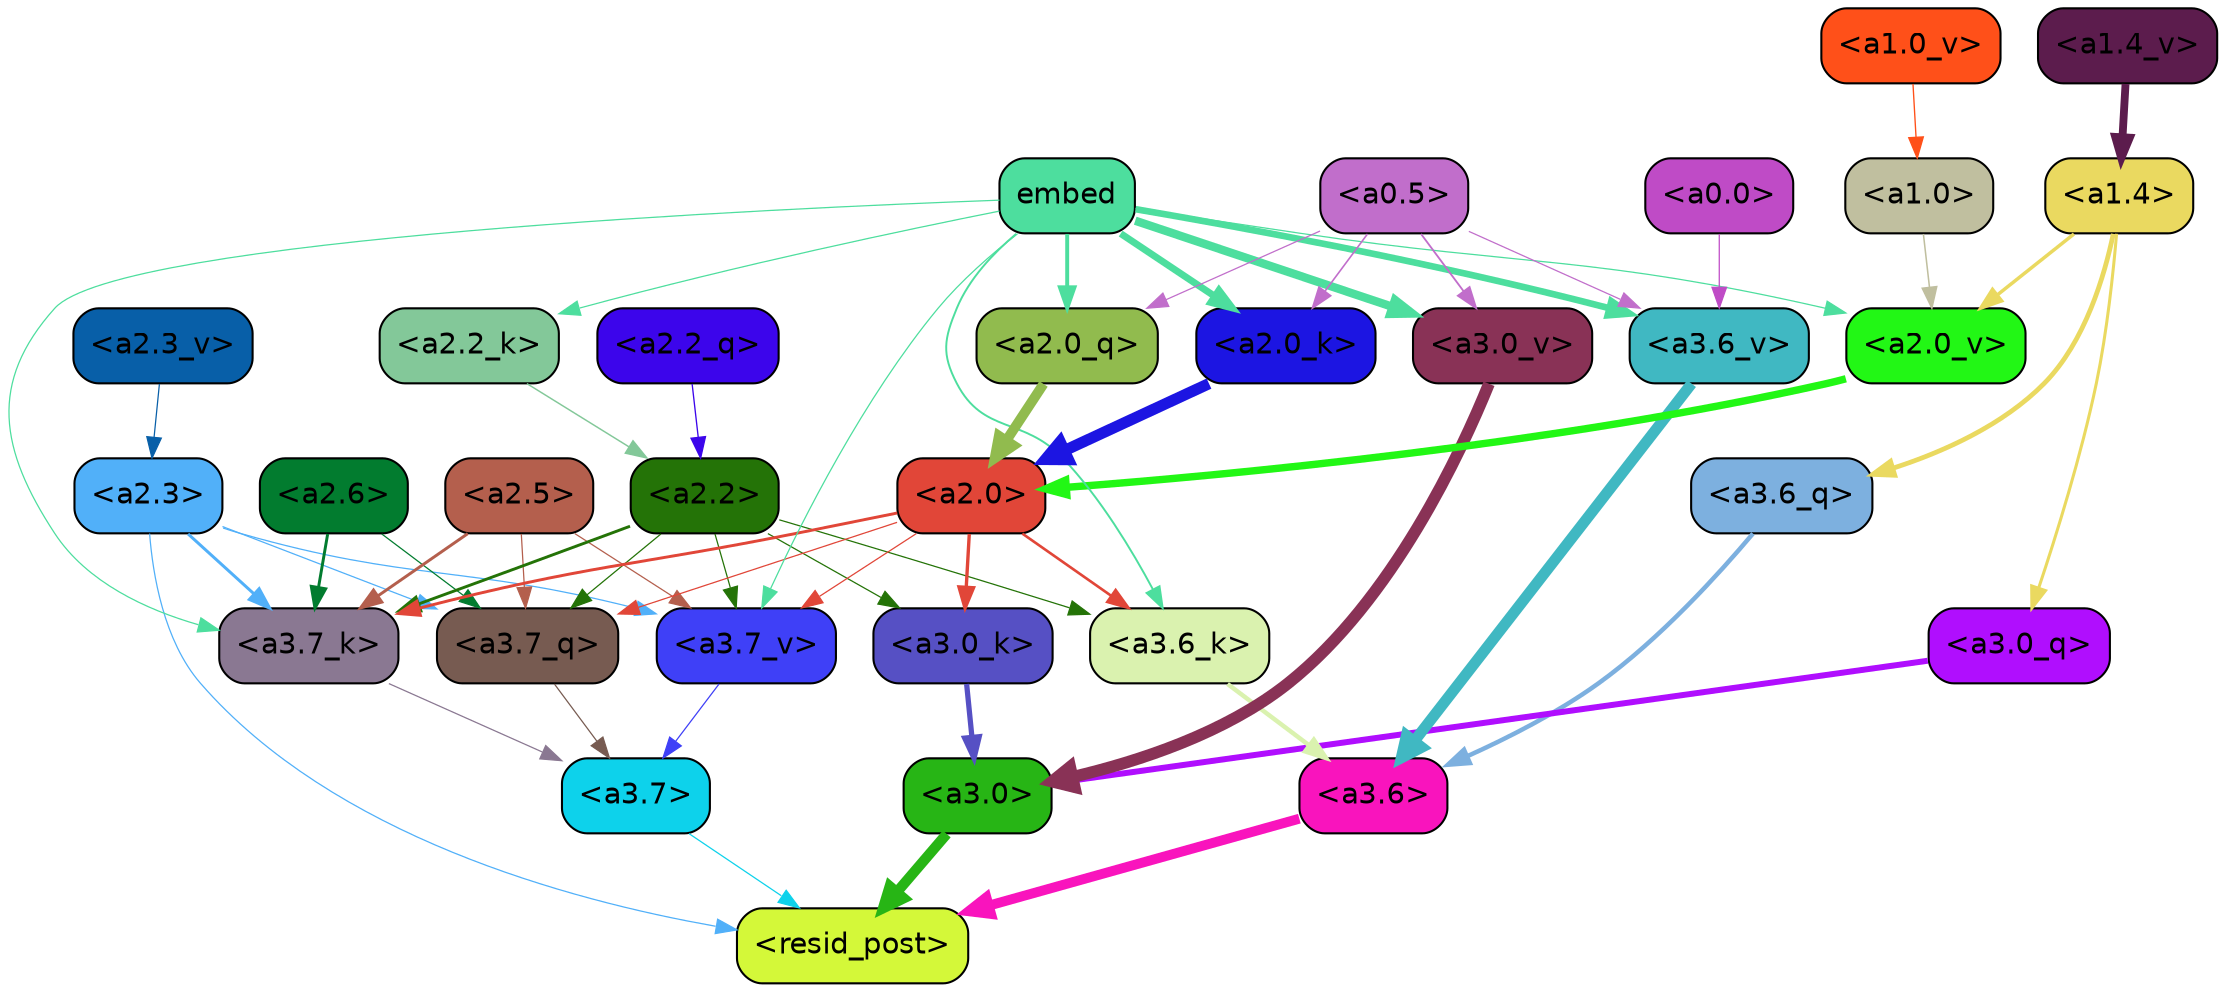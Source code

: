 strict digraph "" {
	graph [bgcolor=transparent,
		layout=dot,
		overlap=false,
		splines=true
	];
	"<a3.7>"	[color=black,
		fillcolor="#0dd2eb",
		fontname=Helvetica,
		shape=box,
		style="filled, rounded"];
	"<resid_post>"	[color=black,
		fillcolor="#d4f839",
		fontname=Helvetica,
		shape=box,
		style="filled, rounded"];
	"<a3.7>" -> "<resid_post>"	[color="#0dd2eb",
		penwidth=0.6];
	"<a3.6>"	[color=black,
		fillcolor="#f914bd",
		fontname=Helvetica,
		shape=box,
		style="filled, rounded"];
	"<a3.6>" -> "<resid_post>"	[color="#f914bd",
		penwidth=4.749041676521301];
	"<a3.0>"	[color=black,
		fillcolor="#27b515",
		fontname=Helvetica,
		shape=box,
		style="filled, rounded"];
	"<a3.0>" -> "<resid_post>"	[color="#27b515",
		penwidth=5.004215121269226];
	"<a2.3>"	[color=black,
		fillcolor="#51b0f9",
		fontname=Helvetica,
		shape=box,
		style="filled, rounded"];
	"<a2.3>" -> "<resid_post>"	[color="#51b0f9",
		penwidth=0.6];
	"<a3.7_q>"	[color=black,
		fillcolor="#775b51",
		fontname=Helvetica,
		shape=box,
		style="filled, rounded"];
	"<a2.3>" -> "<a3.7_q>"	[color="#51b0f9",
		penwidth=0.6];
	"<a3.7_k>"	[color=black,
		fillcolor="#8a7892",
		fontname=Helvetica,
		shape=box,
		style="filled, rounded"];
	"<a2.3>" -> "<a3.7_k>"	[color="#51b0f9",
		penwidth=1.4391854107379913];
	"<a3.7_v>"	[color=black,
		fillcolor="#3f40f7",
		fontname=Helvetica,
		shape=box,
		style="filled, rounded"];
	"<a2.3>" -> "<a3.7_v>"	[color="#51b0f9",
		penwidth=0.6];
	"<a3.7_q>" -> "<a3.7>"	[color="#775b51",
		penwidth=0.6];
	"<a3.6_q>"	[color=black,
		fillcolor="#7db0df",
		fontname=Helvetica,
		shape=box,
		style="filled, rounded"];
	"<a3.6_q>" -> "<a3.6>"	[color="#7db0df",
		penwidth=2.160832464694977];
	"<a3.0_q>"	[color=black,
		fillcolor="#b00efe",
		fontname=Helvetica,
		shape=box,
		style="filled, rounded"];
	"<a3.0_q>" -> "<a3.0>"	[color="#b00efe",
		penwidth=2.870753765106201];
	"<a3.7_k>" -> "<a3.7>"	[color="#8a7892",
		penwidth=0.6];
	"<a3.6_k>"	[color=black,
		fillcolor="#daf2af",
		fontname=Helvetica,
		shape=box,
		style="filled, rounded"];
	"<a3.6_k>" -> "<a3.6>"	[color="#daf2af",
		penwidth=2.13908451795578];
	"<a3.0_k>"	[color=black,
		fillcolor="#5650c4",
		fontname=Helvetica,
		shape=box,
		style="filled, rounded"];
	"<a3.0_k>" -> "<a3.0>"	[color="#5650c4",
		penwidth=2.520303964614868];
	"<a3.7_v>" -> "<a3.7>"	[color="#3f40f7",
		penwidth=0.6];
	"<a3.6_v>"	[color=black,
		fillcolor="#40b8c2",
		fontname=Helvetica,
		shape=box,
		style="filled, rounded"];
	"<a3.6_v>" -> "<a3.6>"	[color="#40b8c2",
		penwidth=5.297133803367615];
	"<a3.0_v>"	[color=black,
		fillcolor="#893256",
		fontname=Helvetica,
		shape=box,
		style="filled, rounded"];
	"<a3.0_v>" -> "<a3.0>"	[color="#893256",
		penwidth=5.680712580680847];
	"<a2.6>"	[color=black,
		fillcolor="#027c2f",
		fontname=Helvetica,
		shape=box,
		style="filled, rounded"];
	"<a2.6>" -> "<a3.7_q>"	[color="#027c2f",
		penwidth=0.6];
	"<a2.6>" -> "<a3.7_k>"	[color="#027c2f",
		penwidth=1.4180794060230255];
	"<a2.5>"	[color=black,
		fillcolor="#b45f4d",
		fontname=Helvetica,
		shape=box,
		style="filled, rounded"];
	"<a2.5>" -> "<a3.7_q>"	[color="#b45f4d",
		penwidth=0.6];
	"<a2.5>" -> "<a3.7_k>"	[color="#b45f4d",
		penwidth=1.4281435310840607];
	"<a2.5>" -> "<a3.7_v>"	[color="#b45f4d",
		penwidth=0.6];
	"<a2.2>"	[color=black,
		fillcolor="#247307",
		fontname=Helvetica,
		shape=box,
		style="filled, rounded"];
	"<a2.2>" -> "<a3.7_q>"	[color="#247307",
		penwidth=0.6];
	"<a2.2>" -> "<a3.7_k>"	[color="#247307",
		penwidth=1.3982512056827545];
	"<a2.2>" -> "<a3.6_k>"	[color="#247307",
		penwidth=0.6];
	"<a2.2>" -> "<a3.0_k>"	[color="#247307",
		penwidth=0.6];
	"<a2.2>" -> "<a3.7_v>"	[color="#247307",
		penwidth=0.6];
	"<a2.0>"	[color=black,
		fillcolor="#e14638",
		fontname=Helvetica,
		shape=box,
		style="filled, rounded"];
	"<a2.0>" -> "<a3.7_q>"	[color="#e14638",
		penwidth=0.6];
	"<a2.0>" -> "<a3.7_k>"	[color="#e14638",
		penwidth=1.404832512140274];
	"<a2.0>" -> "<a3.6_k>"	[color="#e14638",
		penwidth=1.2708758115768433];
	"<a2.0>" -> "<a3.0_k>"	[color="#e14638",
		penwidth=1.6207245588302612];
	"<a2.0>" -> "<a3.7_v>"	[color="#e14638",
		penwidth=0.6];
	"<a1.4>"	[color=black,
		fillcolor="#ead960",
		fontname=Helvetica,
		shape=box,
		style="filled, rounded"];
	"<a1.4>" -> "<a3.6_q>"	[color="#ead960",
		penwidth=2.289449453353882];
	"<a1.4>" -> "<a3.0_q>"	[color="#ead960",
		penwidth=1.4600623846054077];
	"<a2.0_v>"	[color=black,
		fillcolor="#22f715",
		fontname=Helvetica,
		shape=box,
		style="filled, rounded"];
	"<a1.4>" -> "<a2.0_v>"	[color="#ead960",
		penwidth=1.676277220249176];
	embed	[color=black,
		fillcolor="#4dde9e",
		fontname=Helvetica,
		shape=box,
		style="filled, rounded"];
	embed -> "<a3.7_k>"	[color="#4dde9e",
		penwidth=0.6];
	embed -> "<a3.6_k>"	[color="#4dde9e",
		penwidth=0.9291638135910034];
	embed -> "<a3.7_v>"	[color="#4dde9e",
		penwidth=0.6];
	embed -> "<a3.6_v>"	[color="#4dde9e",
		penwidth=3.1808209121227264];
	embed -> "<a3.0_v>"	[color="#4dde9e",
		penwidth=4.036660343408585];
	"<a2.0_q>"	[color=black,
		fillcolor="#91bb4e",
		fontname=Helvetica,
		shape=box,
		style="filled, rounded"];
	embed -> "<a2.0_q>"	[color="#4dde9e",
		penwidth=1.8821641206741333];
	"<a2.2_k>"	[color=black,
		fillcolor="#83c899",
		fontname=Helvetica,
		shape=box,
		style="filled, rounded"];
	embed -> "<a2.2_k>"	[color="#4dde9e",
		penwidth=0.6];
	"<a2.0_k>"	[color=black,
		fillcolor="#1c15e2",
		fontname=Helvetica,
		shape=box,
		style="filled, rounded"];
	embed -> "<a2.0_k>"	[color="#4dde9e",
		penwidth=3.3375256061553955];
	embed -> "<a2.0_v>"	[color="#4dde9e",
		penwidth=0.6];
	"<a0.5>"	[color=black,
		fillcolor="#c16ecb",
		fontname=Helvetica,
		shape=box,
		style="filled, rounded"];
	"<a0.5>" -> "<a3.6_v>"	[color="#c16ecb",
		penwidth=0.6];
	"<a0.5>" -> "<a3.0_v>"	[color="#c16ecb",
		penwidth=0.8798569142818451];
	"<a0.5>" -> "<a2.0_q>"	[color="#c16ecb",
		penwidth=0.6];
	"<a0.5>" -> "<a2.0_k>"	[color="#c16ecb",
		penwidth=0.7782440185546875];
	"<a0.0>"	[color=black,
		fillcolor="#bf4bc6",
		fontname=Helvetica,
		shape=box,
		style="filled, rounded"];
	"<a0.0>" -> "<a3.6_v>"	[color="#bf4bc6",
		penwidth=0.6];
	"<a2.2_q>"	[color=black,
		fillcolor="#3c05eb",
		fontname=Helvetica,
		shape=box,
		style="filled, rounded"];
	"<a2.2_q>" -> "<a2.2>"	[color="#3c05eb",
		penwidth=0.6392357051372528];
	"<a2.0_q>" -> "<a2.0>"	[color="#91bb4e",
		penwidth=4.795779317617416];
	"<a2.2_k>" -> "<a2.2>"	[color="#83c899",
		penwidth=0.7060726433992386];
	"<a2.0_k>" -> "<a2.0>"	[color="#1c15e2",
		penwidth=5.401692286133766];
	"<a2.3_v>"	[color=black,
		fillcolor="#085fa8",
		fontname=Helvetica,
		shape=box,
		style="filled, rounded"];
	"<a2.3_v>" -> "<a2.3>"	[color="#085fa8",
		penwidth=0.6];
	"<a2.0_v>" -> "<a2.0>"	[color="#22f715",
		penwidth=3.56003999710083];
	"<a1.0>"	[color=black,
		fillcolor="#c0bf9f",
		fontname=Helvetica,
		shape=box,
		style="filled, rounded"];
	"<a1.0>" -> "<a2.0_v>"	[color="#c0bf9f",
		penwidth=0.7355214953422546];
	"<a1.4_v>"	[color=black,
		fillcolor="#5c1c4d",
		fontname=Helvetica,
		shape=box,
		style="filled, rounded"];
	"<a1.4_v>" -> "<a1.4>"	[color="#5c1c4d",
		penwidth=3.7673035860061646];
	"<a1.0_v>"	[color=black,
		fillcolor="#ff5019",
		fontname=Helvetica,
		shape=box,
		style="filled, rounded"];
	"<a1.0_v>" -> "<a1.0>"	[color="#ff5019",
		penwidth=0.6493047475814819];
}

